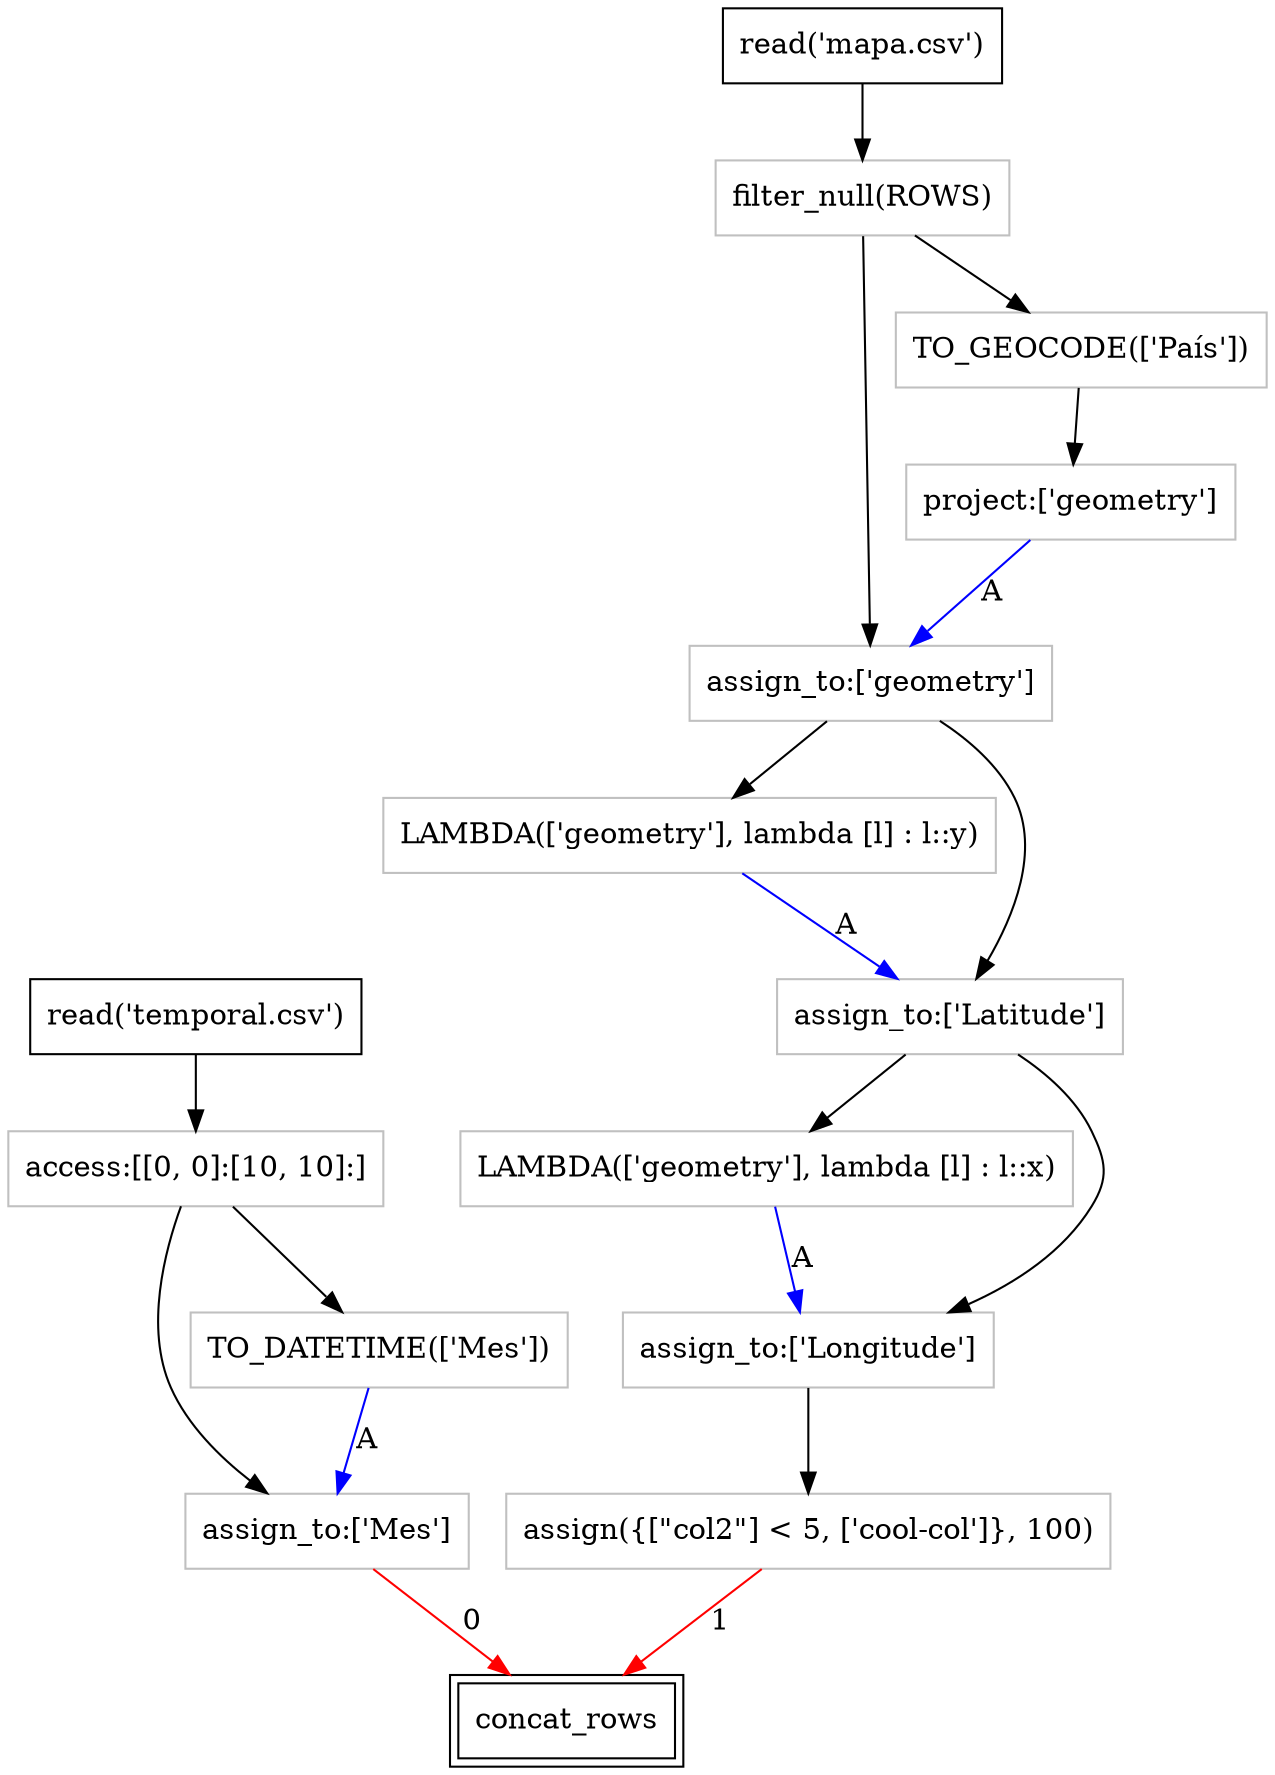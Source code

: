 digraph {
	"node0" ["shape"="rect","color"="gray","label"="LAMBDA(['geometry'], lambda [l] : l::y)"];
	"node1" ["shape"="rect","color"="gray","label"="LAMBDA(['geometry'], lambda [l] : l::x)"];
	"node2" ["shape"="rect","color"="gray","label"="assign({[&quot;col2&quot;] &lt; 5, ['cool-col']}, 100)"];
	"node3" ["label"="concat_rows","shape"="rect","color"="black","peripheries"="2"];
	"node4" ["shape"="rect","color"="gray","label"="access:[[0, 0]:[10, 10]:]"];
	"node5" ["shape"="rect","color"="gray","label"="assign_to:['Latitude']"];
	"node6" ["shape"="rect","color"="gray","label"="assign_to:['Mes']"];
	"node7" ["shape"="rect","color"="black","label"="read('temporal.csv')"];
	"node8" ["shape"="rect","color"="gray","label"="filter_null(ROWS)"];
	"node9" ["shape"="rect","color"="gray","label"="project:['geometry']"];
	"node10" ["shape"="rect","color"="gray","label"="assign_to:['geometry']"];
	"node11" ["shape"="rect","color"="gray","label"="assign_to:['Longitude']"];
	"node12" ["shape"="rect","color"="black","label"="read('mapa.csv')"];
	"node13" ["shape"="rect","color"="gray","label"="TO_GEOCODE(['Pa&iacute;s'])"];
	"node14" ["shape"="rect","color"="gray","label"="TO_DATETIME(['Mes'])"];
	"node0" -> "node5" ["color"="blue","label"="A"];
	"node1" -> "node11" ["color"="blue","label"="A"];
	"node2" -> "node3" ["color"="red","label"=1];
	"node4" -> "node14" ["color"="black"];
	"node4" -> "node6" ["color"="black"];
	"node5" -> "node11" ["color"="black"];
	"node5" -> "node1" ["color"="black"];
	"node6" -> "node3" ["color"="red","label"=0];
	"node7" -> "node4" ["color"="black"];
	"node8" -> "node10" ["color"="black"];
	"node8" -> "node13" ["color"="black"];
	"node9" -> "node10" ["color"="blue","label"="A"];
	"node10" -> "node0" ["color"="black"];
	"node10" -> "node5" ["color"="black"];
	"node11" -> "node2" ["color"="black"];
	"node12" -> "node8" ["color"="black"];
	"node13" -> "node9" ["color"="black"];
	"node14" -> "node6" ["color"="blue","label"="A"];
}
